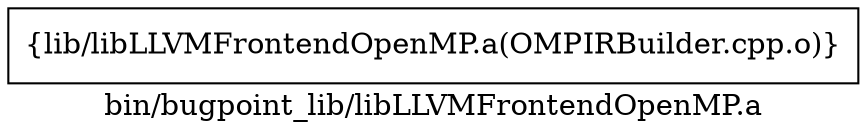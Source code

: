 digraph "bin/bugpoint_lib/libLLVMFrontendOpenMP.a" {
	label="bin/bugpoint_lib/libLLVMFrontendOpenMP.a";
	rankdir=LR;

	Node0x560f26cdf928 [shape=record,shape=box,group=0,label="{lib/libLLVMFrontendOpenMP.a(OMPIRBuilder.cpp.o)}"];
}
